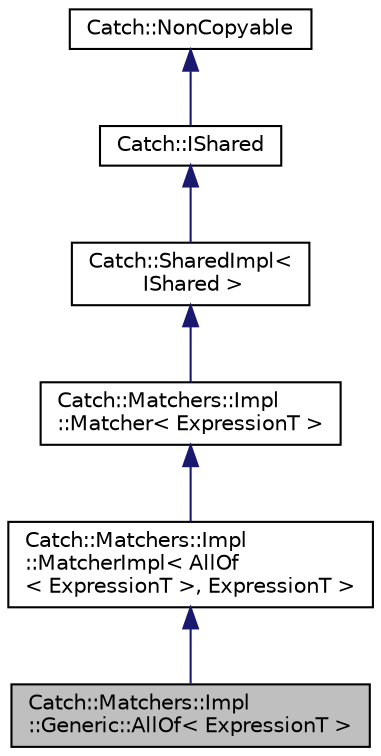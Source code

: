 digraph "Catch::Matchers::Impl::Generic::AllOf&lt; ExpressionT &gt;"
{
  edge [fontname="Helvetica",fontsize="10",labelfontname="Helvetica",labelfontsize="10"];
  node [fontname="Helvetica",fontsize="10",shape=record];
  Node0 [label="Catch::Matchers::Impl\l::Generic::AllOf\< ExpressionT \>",height=0.2,width=0.4,color="black", fillcolor="grey75", style="filled", fontcolor="black"];
  Node1 -> Node0 [dir="back",color="midnightblue",fontsize="10",style="solid",fontname="Helvetica"];
  Node1 [label="Catch::Matchers::Impl\l::MatcherImpl\< AllOf\l\< ExpressionT \>, ExpressionT \>",height=0.2,width=0.4,color="black", fillcolor="white", style="filled",URL="$struct_catch_1_1_matchers_1_1_impl_1_1_matcher_impl.html"];
  Node2 -> Node1 [dir="back",color="midnightblue",fontsize="10",style="solid",fontname="Helvetica"];
  Node2 [label="Catch::Matchers::Impl\l::Matcher\< ExpressionT \>",height=0.2,width=0.4,color="black", fillcolor="white", style="filled",URL="$struct_catch_1_1_matchers_1_1_impl_1_1_matcher.html"];
  Node3 -> Node2 [dir="back",color="midnightblue",fontsize="10",style="solid",fontname="Helvetica"];
  Node3 [label="Catch::SharedImpl\<\l IShared \>",height=0.2,width=0.4,color="black", fillcolor="white", style="filled",URL="$struct_catch_1_1_shared_impl.html"];
  Node4 -> Node3 [dir="back",color="midnightblue",fontsize="10",style="solid",fontname="Helvetica"];
  Node4 [label="Catch::IShared",height=0.2,width=0.4,color="black", fillcolor="white", style="filled",URL="$struct_catch_1_1_i_shared.html"];
  Node5 -> Node4 [dir="back",color="midnightblue",fontsize="10",style="solid",fontname="Helvetica"];
  Node5 [label="Catch::NonCopyable",height=0.2,width=0.4,color="black", fillcolor="white", style="filled",URL="$class_catch_1_1_non_copyable.html"];
}
